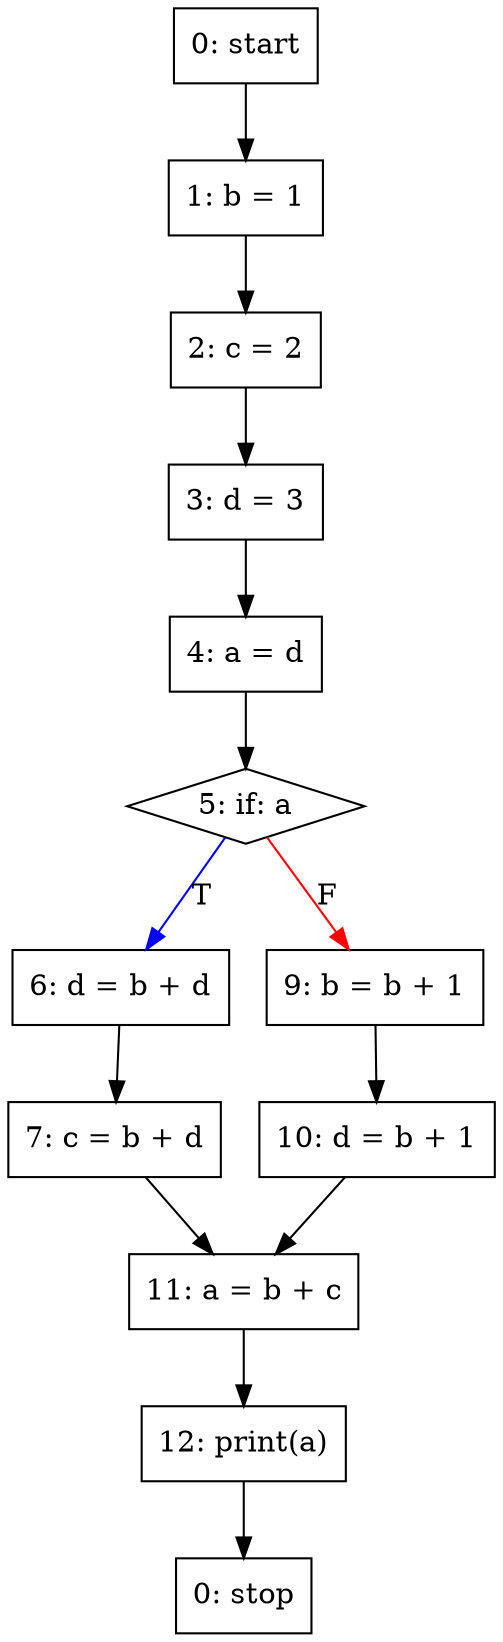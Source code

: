 // Control Flow Graph
digraph {
	0 [label="0: start" peripheries=1 shape=rectangle]
	1 [label="1: b = 1" peripheries=1 shape=rectangle]
	0 -> 1
	2 [label="2: c = 2" peripheries=1 shape=rectangle]
	1 -> 2
	3 [label="3: d = 3" peripheries=1 shape=rectangle]
	2 -> 3
	4 [label="4: a = d" peripheries=1 shape=rectangle]
	3 -> 4
	5 [label="5: if: a" peripheries=1 shape=diamond]
	4 -> 5
	6 [label="6: d = b + d" peripheries=1 shape=rectangle]
	5 -> 6 [label=T color=blue]
	7 [label="7: c = b + d" peripheries=1 shape=rectangle]
	6 -> 7
	8 [label="9: b = b + 1" peripheries=1 shape=rectangle]
	5 -> 8 [label=F color=red]
	9 [label="10: d = b + 1" peripheries=1 shape=rectangle]
	8 -> 9
	10 [label="11: a = b + c" peripheries=1 shape=rectangle]
	7 -> 10
	9 -> 10
	11 [label="12: print(a)" peripheries=1 shape=rectangle]
	10 -> 11
	12 [label="0: stop" peripheries=1 shape=rectangle]
	11 -> 12
}
